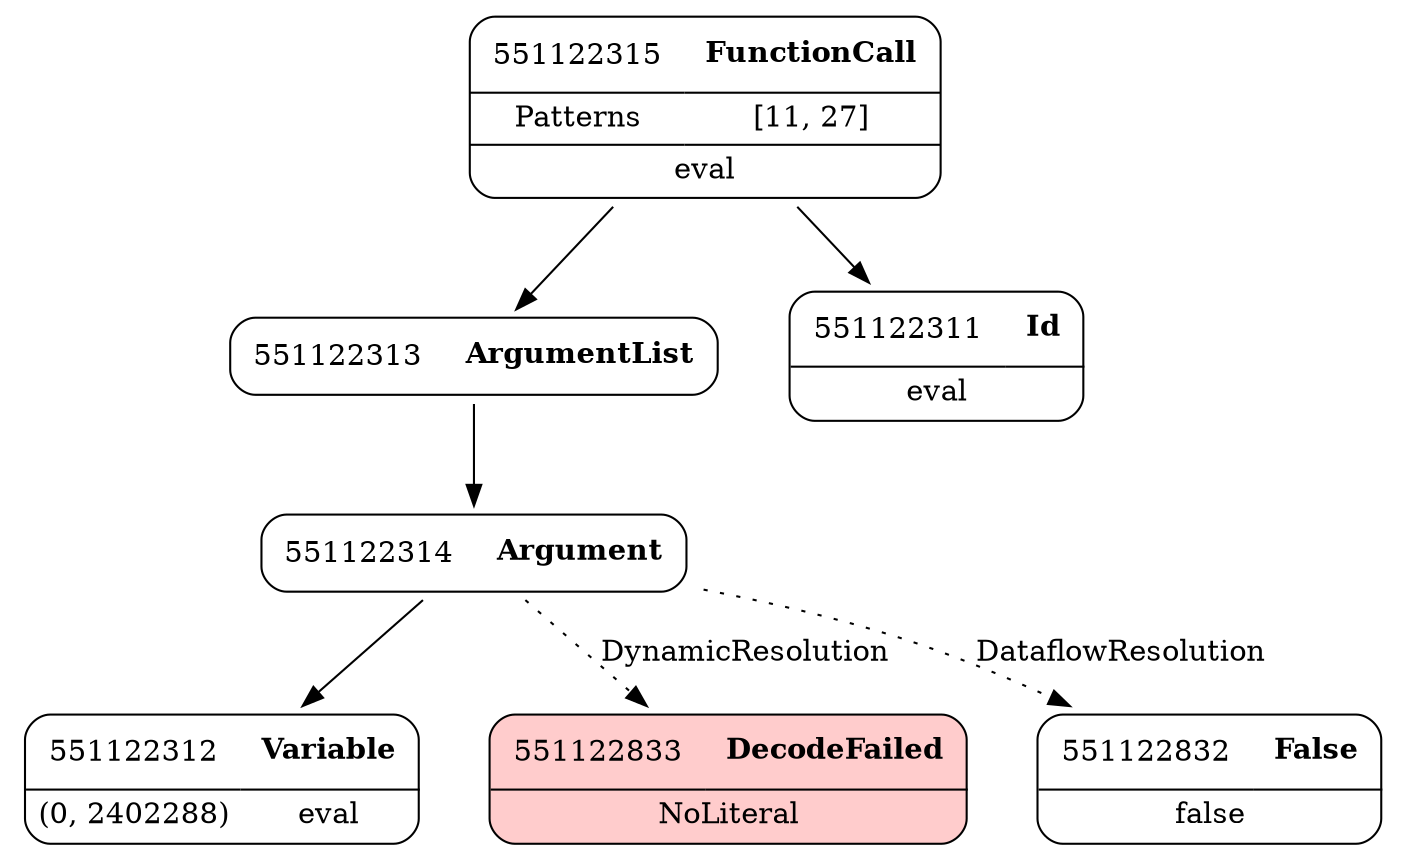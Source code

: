 digraph ast {
node [shape=none];
551122313 [label=<<TABLE border='1' cellspacing='0' cellpadding='10' style='rounded' ><TR><TD border='0'>551122313</TD><TD border='0'><B>ArgumentList</B></TD></TR></TABLE>>];
551122313 -> 551122314 [weight=2];
551122312 [label=<<TABLE border='1' cellspacing='0' cellpadding='10' style='rounded' ><TR><TD border='0'>551122312</TD><TD border='0'><B>Variable</B></TD></TR><HR/><TR><TD border='0' cellpadding='5'>(0, 2402288)</TD><TD border='0' cellpadding='5'>eval</TD></TR></TABLE>>];
551122315 [label=<<TABLE border='1' cellspacing='0' cellpadding='10' style='rounded' ><TR><TD border='0'>551122315</TD><TD border='0'><B>FunctionCall</B></TD></TR><HR/><TR><TD border='0' cellpadding='5'>Patterns</TD><TD border='0' cellpadding='5'>[11, 27]</TD></TR><HR/><TR><TD border='0' cellpadding='5' colspan='2'>eval</TD></TR></TABLE>>];
551122315 -> 551122311 [weight=2];
551122315 -> 551122313 [weight=2];
551122314 [label=<<TABLE border='1' cellspacing='0' cellpadding='10' style='rounded' ><TR><TD border='0'>551122314</TD><TD border='0'><B>Argument</B></TD></TR></TABLE>>];
551122314 -> 551122312 [weight=2];
551122314 -> 551122833 [style=dotted,label=DynamicResolution];
551122314 -> 551122832 [style=dotted,label=DataflowResolution];
551122833 [label=<<TABLE border='1' cellspacing='0' cellpadding='10' style='rounded' bgcolor='#FFCCCC' ><TR><TD border='0'>551122833</TD><TD border='0'><B>DecodeFailed</B></TD></TR><HR/><TR><TD border='0' cellpadding='5' colspan='2'>NoLiteral</TD></TR></TABLE>>];
551122832 [label=<<TABLE border='1' cellspacing='0' cellpadding='10' style='rounded' ><TR><TD border='0'>551122832</TD><TD border='0'><B>False</B></TD></TR><HR/><TR><TD border='0' cellpadding='5' colspan='2'>false</TD></TR></TABLE>>];
551122311 [label=<<TABLE border='1' cellspacing='0' cellpadding='10' style='rounded' ><TR><TD border='0'>551122311</TD><TD border='0'><B>Id</B></TD></TR><HR/><TR><TD border='0' cellpadding='5' colspan='2'>eval</TD></TR></TABLE>>];
}

